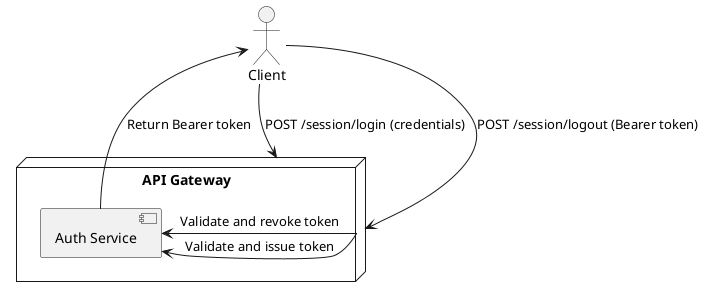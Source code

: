 @startuml Login and Logout Flow
actor Client
node "API Gateway" {
    [Auth Service]
}

Client --> "API Gateway" : POST /session/login (credentials)
"API Gateway" -> "Auth Service" : Validate and issue token
"Auth Service" --> Client : Return Bearer token

Client --> "API Gateway" : POST /session/logout (Bearer token)
"API Gateway" -> "Auth Service" : Validate and revoke token
@enduml
